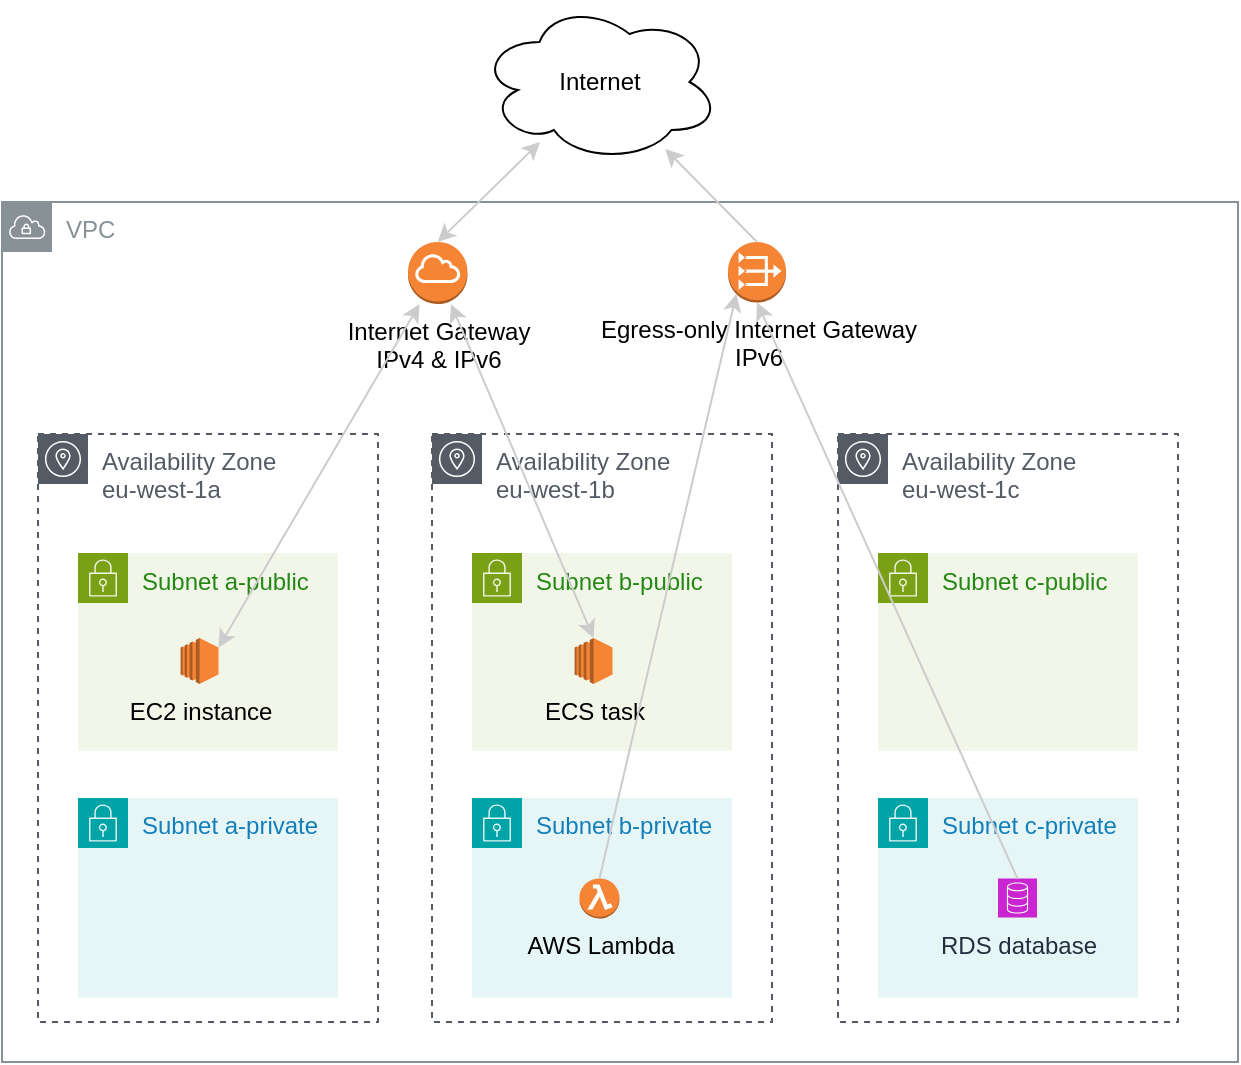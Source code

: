 <mxfile version="22.1.2" type="device">
  <diagram id="Ht1M8jgEwFfnCIfOTk4-" name="Page-1">
    <mxGraphModel dx="1434" dy="870" grid="1" gridSize="10" guides="1" tooltips="1" connect="1" arrows="1" fold="1" page="1" pageScale="1" pageWidth="827" pageHeight="1169" math="0" shadow="0">
      <root>
        <mxCell id="0" />
        <mxCell id="1" parent="0" />
        <mxCell id="gTTrbOGOgulXD3Qm4GLY-4" value="VPC" style="sketch=0;outlineConnect=0;gradientColor=none;html=1;whiteSpace=wrap;fontSize=12;fontStyle=0;shape=mxgraph.aws4.group;grIcon=mxgraph.aws4.group_vpc;strokeColor=#879196;fillColor=none;verticalAlign=top;align=left;spacingLeft=30;fontColor=#879196;dashed=0;" parent="1" vertex="1">
          <mxGeometry x="10" y="111" width="618" height="430" as="geometry" />
        </mxCell>
        <mxCell id="gTTrbOGOgulXD3Qm4GLY-11" value="Availability Zone&lt;br&gt;eu-west-1a" style="sketch=0;outlineConnect=0;gradientColor=none;html=1;whiteSpace=wrap;fontSize=12;fontStyle=0;shape=mxgraph.aws4.group;grIcon=mxgraph.aws4.group_availability_zone;strokeColor=#545B64;fillColor=none;verticalAlign=top;align=left;spacingLeft=30;fontColor=#545B64;dashed=1;" parent="1" vertex="1">
          <mxGeometry x="28" y="227" width="170" height="294" as="geometry" />
        </mxCell>
        <mxCell id="gTTrbOGOgulXD3Qm4GLY-5" value="Internet Gateway&lt;br&gt;IPv4 &amp;amp; IPv6" style="outlineConnect=0;dashed=0;verticalLabelPosition=bottom;verticalAlign=top;align=center;html=1;shape=mxgraph.aws3.internet_gateway;fillColor=#F58534;gradientColor=none;" parent="1" vertex="1">
          <mxGeometry x="213" y="131" width="29.75" height="31.04" as="geometry" />
        </mxCell>
        <mxCell id="gTTrbOGOgulXD3Qm4GLY-14" value="Subnet a-private" style="points=[[0,0],[0.25,0],[0.5,0],[0.75,0],[1,0],[1,0.25],[1,0.5],[1,0.75],[1,1],[0.75,1],[0.5,1],[0.25,1],[0,1],[0,0.75],[0,0.5],[0,0.25]];outlineConnect=0;gradientColor=none;html=1;whiteSpace=wrap;fontSize=12;fontStyle=0;container=1;pointerEvents=0;collapsible=0;recursiveResize=0;shape=mxgraph.aws4.group;grIcon=mxgraph.aws4.group_security_group;grStroke=0;strokeColor=#00A4A6;fillColor=#E6F6F7;verticalAlign=top;align=left;spacingLeft=30;fontColor=#147EBA;dashed=0;" parent="1" vertex="1">
          <mxGeometry x="48" y="409" width="130" height="100" as="geometry" />
        </mxCell>
        <mxCell id="gTTrbOGOgulXD3Qm4GLY-12" value="Subnet a-public" style="points=[[0,0],[0.25,0],[0.5,0],[0.75,0],[1,0],[1,0.25],[1,0.5],[1,0.75],[1,1],[0.75,1],[0.5,1],[0.25,1],[0,1],[0,0.75],[0,0.5],[0,0.25]];outlineConnect=0;gradientColor=none;html=1;whiteSpace=wrap;fontSize=12;fontStyle=0;container=1;pointerEvents=0;collapsible=0;recursiveResize=0;shape=mxgraph.aws4.group;grIcon=mxgraph.aws4.group_security_group;grStroke=0;strokeColor=#7AA116;fillColor=#F2F6E8;verticalAlign=top;align=left;spacingLeft=30;fontColor=#248814;dashed=0;" parent="1" vertex="1">
          <mxGeometry x="48" y="286.5" width="130" height="99" as="geometry" />
        </mxCell>
        <mxCell id="gTTrbOGOgulXD3Qm4GLY-29" value="EC2 instance" style="outlineConnect=0;dashed=0;verticalLabelPosition=bottom;verticalAlign=top;align=center;html=1;shape=mxgraph.aws3.ec2;fillColor=#F58534;gradientColor=none;" parent="1" vertex="1">
          <mxGeometry x="99.33" y="329" width="18.92" height="23" as="geometry" />
        </mxCell>
        <mxCell id="cqntLEGj4FUJg-I-BQiI-1" value="Internet" style="ellipse;shape=cloud;whiteSpace=wrap;html=1;" vertex="1" parent="1">
          <mxGeometry x="248.75" y="11" width="120" height="80" as="geometry" />
        </mxCell>
        <mxCell id="cqntLEGj4FUJg-I-BQiI-2" value="Egress-only Internet Gateway&lt;br&gt;IPv6" style="outlineConnect=0;dashed=0;verticalLabelPosition=bottom;verticalAlign=top;align=center;html=1;shape=mxgraph.aws3.vpc_nat_gateway;fillColor=#F58534;gradientColor=none;" vertex="1" parent="1">
          <mxGeometry x="373" y="131" width="29" height="30.26" as="geometry" />
        </mxCell>
        <mxCell id="cqntLEGj4FUJg-I-BQiI-7" value="Availability Zone&lt;br&gt;eu-west-1b" style="sketch=0;outlineConnect=0;gradientColor=none;html=1;whiteSpace=wrap;fontSize=12;fontStyle=0;shape=mxgraph.aws4.group;grIcon=mxgraph.aws4.group_availability_zone;strokeColor=#545B64;fillColor=none;verticalAlign=top;align=left;spacingLeft=30;fontColor=#545B64;dashed=1;" vertex="1" parent="1">
          <mxGeometry x="225" y="227" width="170" height="294" as="geometry" />
        </mxCell>
        <mxCell id="cqntLEGj4FUJg-I-BQiI-8" value="Subnet b-private" style="points=[[0,0],[0.25,0],[0.5,0],[0.75,0],[1,0],[1,0.25],[1,0.5],[1,0.75],[1,1],[0.75,1],[0.5,1],[0.25,1],[0,1],[0,0.75],[0,0.5],[0,0.25]];outlineConnect=0;gradientColor=none;html=1;whiteSpace=wrap;fontSize=12;fontStyle=0;container=1;pointerEvents=0;collapsible=0;recursiveResize=0;shape=mxgraph.aws4.group;grIcon=mxgraph.aws4.group_security_group;grStroke=0;strokeColor=#00A4A6;fillColor=#E6F6F7;verticalAlign=top;align=left;spacingLeft=30;fontColor=#147EBA;dashed=0;" vertex="1" parent="1">
          <mxGeometry x="245" y="409" width="130" height="100" as="geometry" />
        </mxCell>
        <mxCell id="cqntLEGj4FUJg-I-BQiI-9" value="AWS Lambda" style="outlineConnect=0;dashed=0;verticalLabelPosition=bottom;verticalAlign=top;align=center;html=1;shape=mxgraph.aws3.lambda_function;fillColor=#F58534;gradientColor=none;" vertex="1" parent="cqntLEGj4FUJg-I-BQiI-8">
          <mxGeometry x="53.75" y="40.25" width="20" height="20" as="geometry" />
        </mxCell>
        <mxCell id="cqntLEGj4FUJg-I-BQiI-10" value="Subnet b-public" style="points=[[0,0],[0.25,0],[0.5,0],[0.75,0],[1,0],[1,0.25],[1,0.5],[1,0.75],[1,1],[0.75,1],[0.5,1],[0.25,1],[0,1],[0,0.75],[0,0.5],[0,0.25]];outlineConnect=0;gradientColor=none;html=1;whiteSpace=wrap;fontSize=12;fontStyle=0;container=1;pointerEvents=0;collapsible=0;recursiveResize=0;shape=mxgraph.aws4.group;grIcon=mxgraph.aws4.group_security_group;grStroke=0;strokeColor=#7AA116;fillColor=#F2F6E8;verticalAlign=top;align=left;spacingLeft=30;fontColor=#248814;dashed=0;" vertex="1" parent="1">
          <mxGeometry x="245" y="286.5" width="130" height="99" as="geometry" />
        </mxCell>
        <mxCell id="cqntLEGj4FUJg-I-BQiI-11" value="ECS task" style="outlineConnect=0;dashed=0;verticalLabelPosition=bottom;verticalAlign=top;align=center;html=1;shape=mxgraph.aws3.ec2;fillColor=#F58534;gradientColor=none;" vertex="1" parent="1">
          <mxGeometry x="296.33" y="329" width="18.92" height="23" as="geometry" />
        </mxCell>
        <mxCell id="cqntLEGj4FUJg-I-BQiI-12" value="Availability Zone&lt;br&gt;eu-west-1c" style="sketch=0;outlineConnect=0;gradientColor=none;html=1;whiteSpace=wrap;fontSize=12;fontStyle=0;shape=mxgraph.aws4.group;grIcon=mxgraph.aws4.group_availability_zone;strokeColor=#545B64;fillColor=none;verticalAlign=top;align=left;spacingLeft=30;fontColor=#545B64;dashed=1;" vertex="1" parent="1">
          <mxGeometry x="428" y="227" width="170" height="294" as="geometry" />
        </mxCell>
        <mxCell id="cqntLEGj4FUJg-I-BQiI-13" value="Subnet c-private" style="points=[[0,0],[0.25,0],[0.5,0],[0.75,0],[1,0],[1,0.25],[1,0.5],[1,0.75],[1,1],[0.75,1],[0.5,1],[0.25,1],[0,1],[0,0.75],[0,0.5],[0,0.25]];outlineConnect=0;gradientColor=none;html=1;whiteSpace=wrap;fontSize=12;fontStyle=0;container=1;pointerEvents=0;collapsible=0;recursiveResize=0;shape=mxgraph.aws4.group;grIcon=mxgraph.aws4.group_security_group;grStroke=0;strokeColor=#00A4A6;fillColor=#E6F6F7;verticalAlign=top;align=left;spacingLeft=30;fontColor=#147EBA;dashed=0;" vertex="1" parent="1">
          <mxGeometry x="448" y="409" width="130" height="100" as="geometry" />
        </mxCell>
        <mxCell id="cqntLEGj4FUJg-I-BQiI-15" value="Subnet c-public" style="points=[[0,0],[0.25,0],[0.5,0],[0.75,0],[1,0],[1,0.25],[1,0.5],[1,0.75],[1,1],[0.75,1],[0.5,1],[0.25,1],[0,1],[0,0.75],[0,0.5],[0,0.25]];outlineConnect=0;gradientColor=none;html=1;whiteSpace=wrap;fontSize=12;fontStyle=0;container=1;pointerEvents=0;collapsible=0;recursiveResize=0;shape=mxgraph.aws4.group;grIcon=mxgraph.aws4.group_security_group;grStroke=0;strokeColor=#7AA116;fillColor=#F2F6E8;verticalAlign=top;align=left;spacingLeft=30;fontColor=#248814;dashed=0;" vertex="1" parent="1">
          <mxGeometry x="448" y="286.5" width="130" height="99" as="geometry" />
        </mxCell>
        <mxCell id="gTTrbOGOgulXD3Qm4GLY-24" value="RDS database" style="sketch=0;points=[[0,0,0],[0.25,0,0],[0.5,0,0],[0.75,0,0],[1,0,0],[0,1,0],[0.25,1,0],[0.5,1,0],[0.75,1,0],[1,1,0],[0,0.25,0],[0,0.5,0],[0,0.75,0],[1,0.25,0],[1,0.5,0],[1,0.75,0]];outlineConnect=0;fontColor=#232F3E;fillColor=#C925D1;strokeColor=#ffffff;dashed=0;verticalLabelPosition=bottom;verticalAlign=top;align=center;html=1;fontSize=12;fontStyle=0;aspect=fixed;shape=mxgraph.aws4.resourceIcon;resIcon=mxgraph.aws4.database;" parent="1" vertex="1">
          <mxGeometry x="508" y="449.25" width="19.5" height="19.5" as="geometry" />
        </mxCell>
        <mxCell id="cqntLEGj4FUJg-I-BQiI-4" style="rounded=0;orthogonalLoop=1;jettySize=auto;html=1;endArrow=classic;endFill=1;startArrow=classic;startFill=1;strokeColor=#CCCCCC;entryX=1;entryY=0.21;entryDx=0;entryDy=0;entryPerimeter=0;" edge="1" parent="1" source="gTTrbOGOgulXD3Qm4GLY-5" target="gTTrbOGOgulXD3Qm4GLY-29">
          <mxGeometry relative="1" as="geometry">
            <mxPoint x="128" y="31" as="targetPoint" />
          </mxGeometry>
        </mxCell>
        <mxCell id="cqntLEGj4FUJg-I-BQiI-23" style="rounded=0;orthogonalLoop=1;jettySize=auto;html=1;endArrow=classic;endFill=1;startArrow=classic;startFill=1;strokeColor=#CCCCCC;exitX=0.5;exitY=0;exitDx=0;exitDy=0;exitPerimeter=0;" edge="1" parent="1" source="cqntLEGj4FUJg-I-BQiI-11" target="gTTrbOGOgulXD3Qm4GLY-5">
          <mxGeometry relative="1" as="geometry">
            <mxPoint x="748" y="331" as="targetPoint" />
            <mxPoint x="688" y="331" as="sourcePoint" />
          </mxGeometry>
        </mxCell>
        <mxCell id="cqntLEGj4FUJg-I-BQiI-24" style="rounded=0;orthogonalLoop=1;jettySize=auto;html=1;endArrow=classic;endFill=1;startArrow=none;startFill=0;strokeColor=#CCCCCC;exitX=0.5;exitY=0;exitDx=0;exitDy=0;exitPerimeter=0;entryX=0.5;entryY=1;entryDx=0;entryDy=0;entryPerimeter=0;" edge="1" parent="1" source="gTTrbOGOgulXD3Qm4GLY-24" target="cqntLEGj4FUJg-I-BQiI-2">
          <mxGeometry relative="1" as="geometry">
            <mxPoint x="748" y="401" as="targetPoint" />
            <mxPoint x="688" y="401" as="sourcePoint" />
          </mxGeometry>
        </mxCell>
        <mxCell id="cqntLEGj4FUJg-I-BQiI-25" style="rounded=0;orthogonalLoop=1;jettySize=auto;html=1;endArrow=classic;endFill=1;startArrow=none;startFill=0;strokeColor=#CCCCCC;exitX=0.5;exitY=0;exitDx=0;exitDy=0;exitPerimeter=0;entryX=0.145;entryY=0.855;entryDx=0;entryDy=0;entryPerimeter=0;" edge="1" parent="1" source="cqntLEGj4FUJg-I-BQiI-9" target="cqntLEGj4FUJg-I-BQiI-2">
          <mxGeometry relative="1" as="geometry">
            <mxPoint x="748" y="401" as="targetPoint" />
            <mxPoint x="688" y="401" as="sourcePoint" />
          </mxGeometry>
        </mxCell>
        <mxCell id="cqntLEGj4FUJg-I-BQiI-26" style="rounded=0;orthogonalLoop=1;jettySize=auto;html=1;endArrow=classic;endFill=1;startArrow=none;startFill=0;strokeColor=#CCCCCC;exitX=0.5;exitY=0;exitDx=0;exitDy=0;exitPerimeter=0;" edge="1" parent="1" source="cqntLEGj4FUJg-I-BQiI-2" target="cqntLEGj4FUJg-I-BQiI-1">
          <mxGeometry relative="1" as="geometry">
            <mxPoint x="683" y="401" as="targetPoint" />
            <mxPoint x="623" y="401" as="sourcePoint" />
          </mxGeometry>
        </mxCell>
        <mxCell id="cqntLEGj4FUJg-I-BQiI-27" style="rounded=0;orthogonalLoop=1;jettySize=auto;html=1;endArrow=classic;endFill=1;startArrow=classic;startFill=1;strokeColor=#CCCCCC;exitX=0.5;exitY=0;exitDx=0;exitDy=0;exitPerimeter=0;entryX=0.252;entryY=0.875;entryDx=0;entryDy=0;entryPerimeter=0;" edge="1" parent="1" source="gTTrbOGOgulXD3Qm4GLY-5" target="cqntLEGj4FUJg-I-BQiI-1">
          <mxGeometry relative="1" as="geometry">
            <mxPoint x="693" y="181" as="targetPoint" />
            <mxPoint x="633" y="181" as="sourcePoint" />
          </mxGeometry>
        </mxCell>
      </root>
    </mxGraphModel>
  </diagram>
</mxfile>
